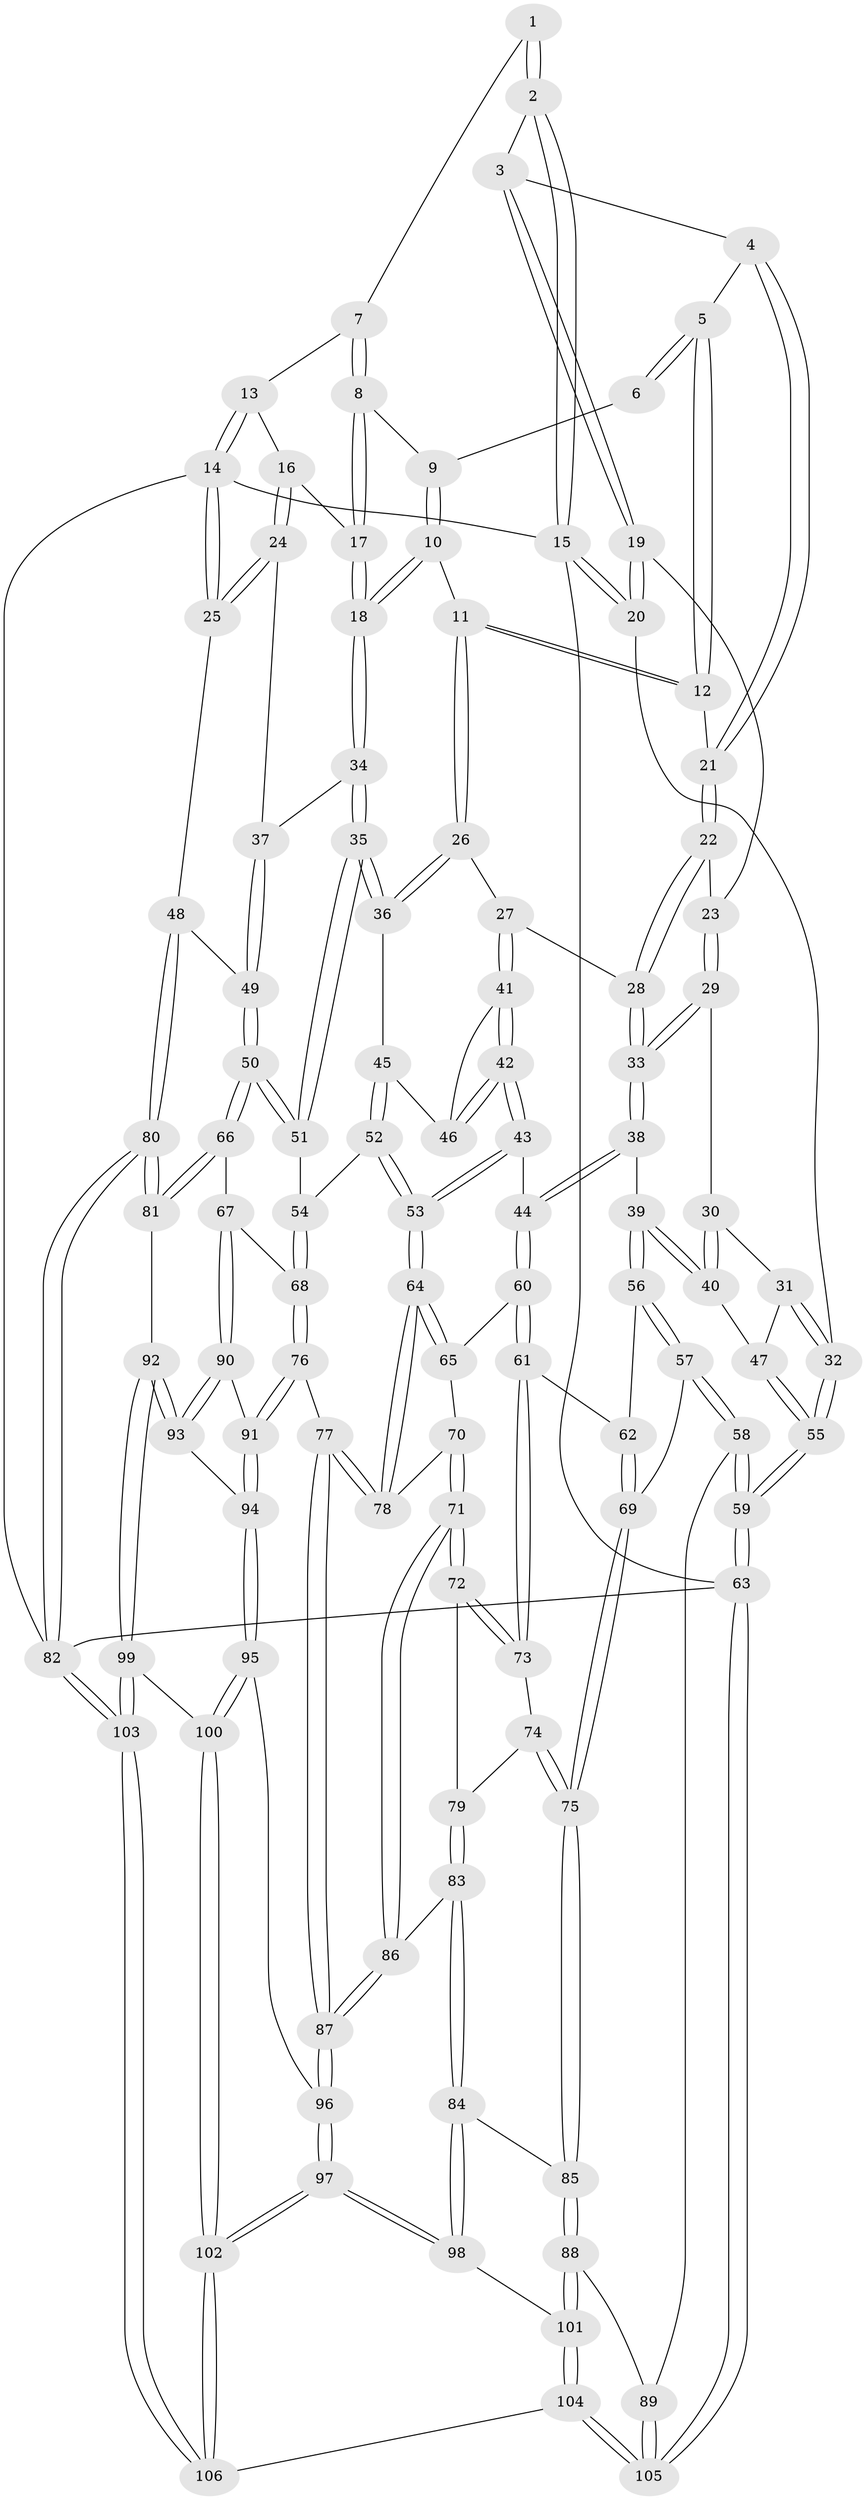 // Generated by graph-tools (version 1.1) at 2025/17/03/09/25 04:17:00]
// undirected, 106 vertices, 262 edges
graph export_dot {
graph [start="1"]
  node [color=gray90,style=filled];
  1 [pos="+0.5783780248741784+0"];
  2 [pos="+0.23487719354919215+0"];
  3 [pos="+0.2620387141910713+0"];
  4 [pos="+0.2707532413515423+0"];
  5 [pos="+0.5432784768192787+0.014968703955098158"];
  6 [pos="+0.5656466815805757+0"];
  7 [pos="+0.8722662260634372+0"];
  8 [pos="+0.8267707293551004+0"];
  9 [pos="+0.6414716229326202+0.039373257888485017"];
  10 [pos="+0.6676789913477972+0.1745227410060643"];
  11 [pos="+0.5485751302658802+0.1867342322617407"];
  12 [pos="+0.5079890075593725+0.1520083091068578"];
  13 [pos="+0.9111428312534459+0"];
  14 [pos="+1+0"];
  15 [pos="+0+0"];
  16 [pos="+0.9965850656824997+0.1541144647968705"];
  17 [pos="+0.812281448960461+0.15798221229843146"];
  18 [pos="+0.791546774419466+0.188686338054606"];
  19 [pos="+0.10415857084687856+0.1600980500603775"];
  20 [pos="+0+0.2003066299967065"];
  21 [pos="+0.3642315003111731+0.13237928345832817"];
  22 [pos="+0.33637775549843135+0.19159862370853484"];
  23 [pos="+0.15726395766311588+0.22421591408298341"];
  24 [pos="+1+0.17418616450774513"];
  25 [pos="+1+0.17636021674469252"];
  26 [pos="+0.5323700119297766+0.2983382670137839"];
  27 [pos="+0.3624019992985446+0.3224972069490732"];
  28 [pos="+0.32377654514704884+0.30007850685077686"];
  29 [pos="+0.16777780755221636+0.287003646661497"];
  30 [pos="+0.13682771929255744+0.31451331229028323"];
  31 [pos="+0+0.30754499180430256"];
  32 [pos="+0+0.22112163717012337"];
  33 [pos="+0.27242232159540736+0.34107208286945545"];
  34 [pos="+0.8169847495102933+0.3328003589473162"];
  35 [pos="+0.8111406357136087+0.34208105579830433"];
  36 [pos="+0.5437473166019126+0.34688831049439245"];
  37 [pos="+0.8341512293674592+0.33676504932445245"];
  38 [pos="+0.25738754672676717+0.401998137202026"];
  39 [pos="+0.13452141431355347+0.45463857376886596"];
  40 [pos="+0.12811792210657127+0.4500690374304932"];
  41 [pos="+0.38173460482363+0.3553957586858804"];
  42 [pos="+0.3850660433935671+0.4559012399383911"];
  43 [pos="+0.3756670407861668+0.4688315603268105"];
  44 [pos="+0.33209085926105536+0.5024351261922421"];
  45 [pos="+0.534046770107173+0.40530966186411505"];
  46 [pos="+0.4945618172622116+0.40804857795795757"];
  47 [pos="+0.10245065338409547+0.44433971068877365"];
  48 [pos="+1+0.4337250584411698"];
  49 [pos="+1+0.41759062069071406"];
  50 [pos="+0.849960041507217+0.5826696275286684"];
  51 [pos="+0.7704108495485359+0.46264844580822057"];
  52 [pos="+0.5842046366844688+0.5204339674391532"];
  53 [pos="+0.574931991820413+0.5354444649174472"];
  54 [pos="+0.6621756225619745+0.504770250800019"];
  55 [pos="+0+0.6754331015048439"];
  56 [pos="+0.13879499403460452+0.4789229567470929"];
  57 [pos="+0.10915889621237382+0.6229810088373822"];
  58 [pos="+0+0.7484708193517969"];
  59 [pos="+0+0.753943123388672"];
  60 [pos="+0.32877131314487307+0.542459393251841"];
  61 [pos="+0.31551497202862294+0.5577528289576774"];
  62 [pos="+0.26982828027096745+0.5541117285213655"];
  63 [pos="+0+1"];
  64 [pos="+0.563550679182671+0.5612702731022893"];
  65 [pos="+0.3874225693074847+0.5620775905397084"];
  66 [pos="+0.8626133299593555+0.6254788096294275"];
  67 [pos="+0.8125928290498992+0.6654472565122629"];
  68 [pos="+0.7258974765711439+0.6536250738445749"];
  69 [pos="+0.11039959158204285+0.6232894124507997"];
  70 [pos="+0.4263843895028291+0.6549249213840344"];
  71 [pos="+0.3877367062005299+0.7226105889056668"];
  72 [pos="+0.34403117750496126+0.6496984679626274"];
  73 [pos="+0.31323716353109005+0.5745650401050162"];
  74 [pos="+0.2590329987996878+0.6406026127820171"];
  75 [pos="+0.19643457768935785+0.6731724674497375"];
  76 [pos="+0.5980919903514323+0.694780072530931"];
  77 [pos="+0.5846201748585256+0.6833458242126267"];
  78 [pos="+0.5628400415290855+0.5859039249106572"];
  79 [pos="+0.2848469786784152+0.6884904948387506"];
  80 [pos="+1+0.7789503164136974"];
  81 [pos="+1+0.7358304387135789"];
  82 [pos="+1+1"];
  83 [pos="+0.29785002268202015+0.7921900771913751"];
  84 [pos="+0.27629024761110893+0.799484088190223"];
  85 [pos="+0.24233082513016427+0.807538370670302"];
  86 [pos="+0.39187497520400927+0.7800552795556283"];
  87 [pos="+0.4116240216737569+0.7916431482921487"];
  88 [pos="+0.21587869215954622+0.8316385450783996"];
  89 [pos="+0.1728729000123166+0.8510125720769107"];
  90 [pos="+0.777609984792862+0.7442526614662618"];
  91 [pos="+0.5989663245537674+0.6963499890043336"];
  92 [pos="+0.7824312248796083+0.8245142651706615"];
  93 [pos="+0.7729397746325792+0.8131982840491497"];
  94 [pos="+0.6345833889217871+0.8200401589958051"];
  95 [pos="+0.6262866691159609+0.8363050215096419"];
  96 [pos="+0.42077221782482316+0.8111459082222234"];
  97 [pos="+0.43869299894479435+0.8991527133526146"];
  98 [pos="+0.3369418832156788+0.9272633634584152"];
  99 [pos="+0.7981111112501089+0.886623290396469"];
  100 [pos="+0.6132840716251139+0.915953920314282"];
  101 [pos="+0.30166053803859705+0.9509498895457157"];
  102 [pos="+0.5485326818458729+1"];
  103 [pos="+1+1"];
  104 [pos="+0.2739035416002574+1"];
  105 [pos="+0.15711124687895464+1"];
  106 [pos="+0.5565567872764781+1"];
  1 -- 2;
  1 -- 2;
  1 -- 7;
  2 -- 3;
  2 -- 15;
  2 -- 15;
  3 -- 4;
  3 -- 19;
  3 -- 19;
  4 -- 5;
  4 -- 21;
  4 -- 21;
  5 -- 6;
  5 -- 6;
  5 -- 12;
  5 -- 12;
  6 -- 9;
  7 -- 8;
  7 -- 8;
  7 -- 13;
  8 -- 9;
  8 -- 17;
  8 -- 17;
  9 -- 10;
  9 -- 10;
  10 -- 11;
  10 -- 18;
  10 -- 18;
  11 -- 12;
  11 -- 12;
  11 -- 26;
  11 -- 26;
  12 -- 21;
  13 -- 14;
  13 -- 14;
  13 -- 16;
  14 -- 15;
  14 -- 25;
  14 -- 25;
  14 -- 82;
  15 -- 20;
  15 -- 20;
  15 -- 63;
  16 -- 17;
  16 -- 24;
  16 -- 24;
  17 -- 18;
  17 -- 18;
  18 -- 34;
  18 -- 34;
  19 -- 20;
  19 -- 20;
  19 -- 23;
  20 -- 32;
  21 -- 22;
  21 -- 22;
  22 -- 23;
  22 -- 28;
  22 -- 28;
  23 -- 29;
  23 -- 29;
  24 -- 25;
  24 -- 25;
  24 -- 37;
  25 -- 48;
  26 -- 27;
  26 -- 36;
  26 -- 36;
  27 -- 28;
  27 -- 41;
  27 -- 41;
  28 -- 33;
  28 -- 33;
  29 -- 30;
  29 -- 33;
  29 -- 33;
  30 -- 31;
  30 -- 40;
  30 -- 40;
  31 -- 32;
  31 -- 32;
  31 -- 47;
  32 -- 55;
  32 -- 55;
  33 -- 38;
  33 -- 38;
  34 -- 35;
  34 -- 35;
  34 -- 37;
  35 -- 36;
  35 -- 36;
  35 -- 51;
  35 -- 51;
  36 -- 45;
  37 -- 49;
  37 -- 49;
  38 -- 39;
  38 -- 44;
  38 -- 44;
  39 -- 40;
  39 -- 40;
  39 -- 56;
  39 -- 56;
  40 -- 47;
  41 -- 42;
  41 -- 42;
  41 -- 46;
  42 -- 43;
  42 -- 43;
  42 -- 46;
  42 -- 46;
  43 -- 44;
  43 -- 53;
  43 -- 53;
  44 -- 60;
  44 -- 60;
  45 -- 46;
  45 -- 52;
  45 -- 52;
  47 -- 55;
  47 -- 55;
  48 -- 49;
  48 -- 80;
  48 -- 80;
  49 -- 50;
  49 -- 50;
  50 -- 51;
  50 -- 51;
  50 -- 66;
  50 -- 66;
  51 -- 54;
  52 -- 53;
  52 -- 53;
  52 -- 54;
  53 -- 64;
  53 -- 64;
  54 -- 68;
  54 -- 68;
  55 -- 59;
  55 -- 59;
  56 -- 57;
  56 -- 57;
  56 -- 62;
  57 -- 58;
  57 -- 58;
  57 -- 69;
  58 -- 59;
  58 -- 59;
  58 -- 89;
  59 -- 63;
  59 -- 63;
  60 -- 61;
  60 -- 61;
  60 -- 65;
  61 -- 62;
  61 -- 73;
  61 -- 73;
  62 -- 69;
  62 -- 69;
  63 -- 105;
  63 -- 105;
  63 -- 82;
  64 -- 65;
  64 -- 65;
  64 -- 78;
  64 -- 78;
  65 -- 70;
  66 -- 67;
  66 -- 81;
  66 -- 81;
  67 -- 68;
  67 -- 90;
  67 -- 90;
  68 -- 76;
  68 -- 76;
  69 -- 75;
  69 -- 75;
  70 -- 71;
  70 -- 71;
  70 -- 78;
  71 -- 72;
  71 -- 72;
  71 -- 86;
  71 -- 86;
  72 -- 73;
  72 -- 73;
  72 -- 79;
  73 -- 74;
  74 -- 75;
  74 -- 75;
  74 -- 79;
  75 -- 85;
  75 -- 85;
  76 -- 77;
  76 -- 91;
  76 -- 91;
  77 -- 78;
  77 -- 78;
  77 -- 87;
  77 -- 87;
  79 -- 83;
  79 -- 83;
  80 -- 81;
  80 -- 81;
  80 -- 82;
  80 -- 82;
  81 -- 92;
  82 -- 103;
  82 -- 103;
  83 -- 84;
  83 -- 84;
  83 -- 86;
  84 -- 85;
  84 -- 98;
  84 -- 98;
  85 -- 88;
  85 -- 88;
  86 -- 87;
  86 -- 87;
  87 -- 96;
  87 -- 96;
  88 -- 89;
  88 -- 101;
  88 -- 101;
  89 -- 105;
  89 -- 105;
  90 -- 91;
  90 -- 93;
  90 -- 93;
  91 -- 94;
  91 -- 94;
  92 -- 93;
  92 -- 93;
  92 -- 99;
  92 -- 99;
  93 -- 94;
  94 -- 95;
  94 -- 95;
  95 -- 96;
  95 -- 100;
  95 -- 100;
  96 -- 97;
  96 -- 97;
  97 -- 98;
  97 -- 98;
  97 -- 102;
  97 -- 102;
  98 -- 101;
  99 -- 100;
  99 -- 103;
  99 -- 103;
  100 -- 102;
  100 -- 102;
  101 -- 104;
  101 -- 104;
  102 -- 106;
  102 -- 106;
  103 -- 106;
  103 -- 106;
  104 -- 105;
  104 -- 105;
  104 -- 106;
}
